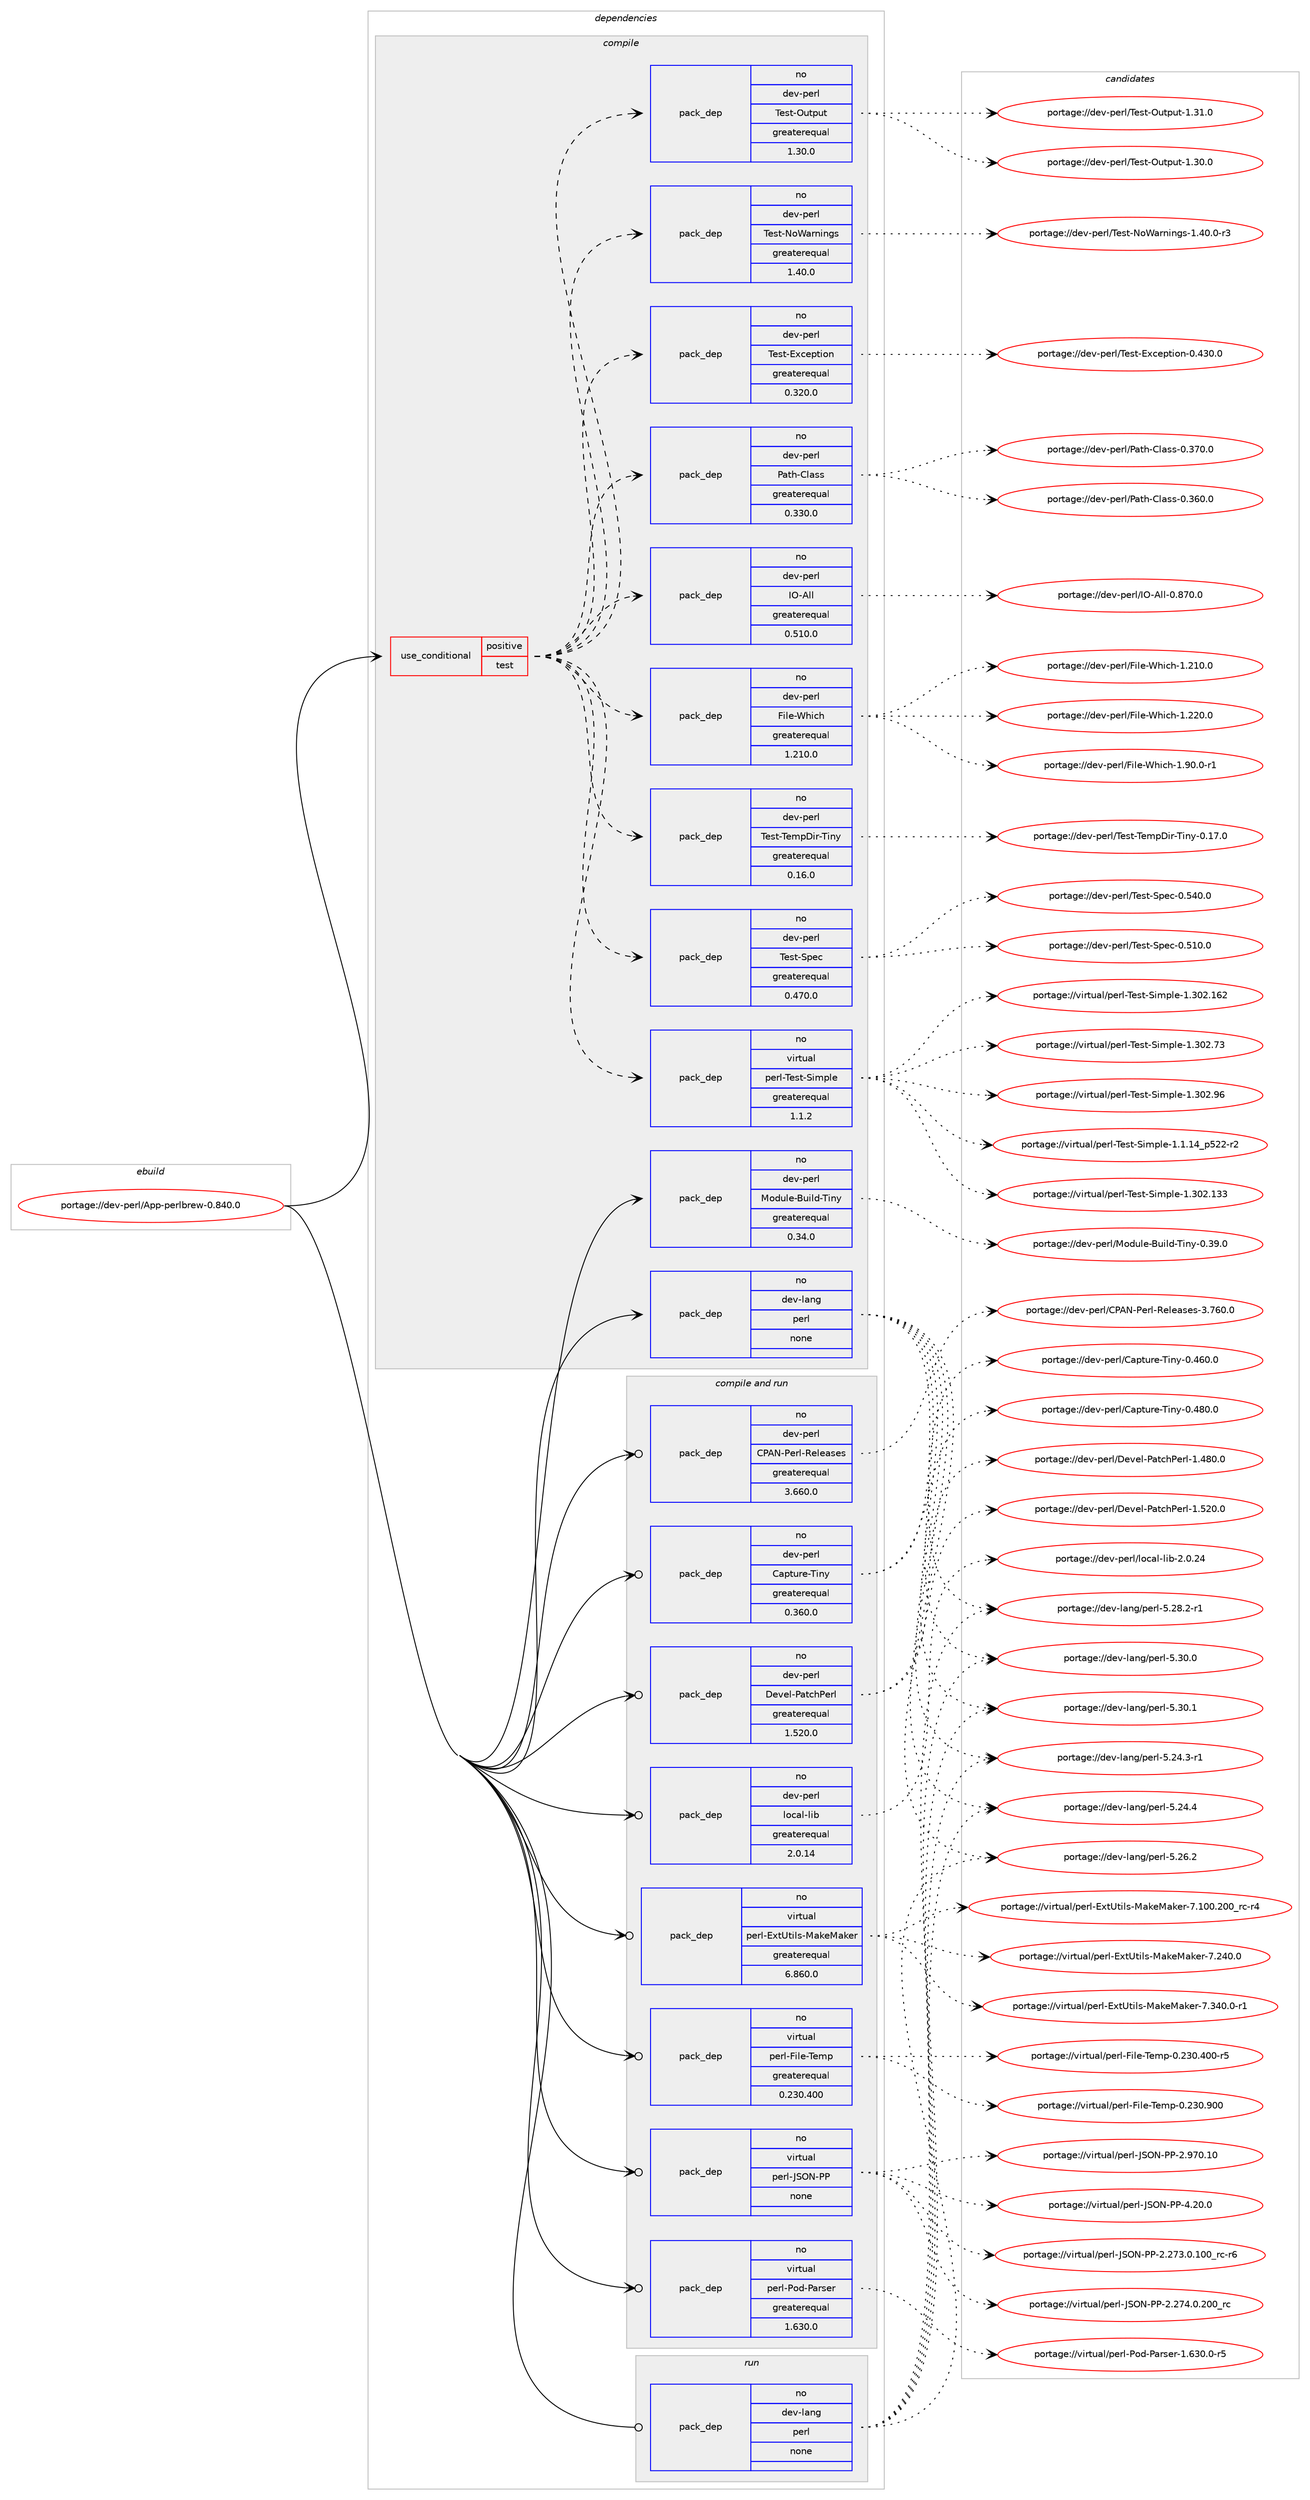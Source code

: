 digraph prolog {

# *************
# Graph options
# *************

newrank=true;
concentrate=true;
compound=true;
graph [rankdir=LR,fontname=Helvetica,fontsize=10,ranksep=1.5];#, ranksep=2.5, nodesep=0.2];
edge  [arrowhead=vee];
node  [fontname=Helvetica,fontsize=10];

# **********
# The ebuild
# **********

subgraph cluster_leftcol {
color=gray;
rank=same;
label=<<i>ebuild</i>>;
id [label="portage://dev-perl/App-perlbrew-0.840.0", color=red, width=4, href="../dev-perl/App-perlbrew-0.840.0.svg"];
}

# ****************
# The dependencies
# ****************

subgraph cluster_midcol {
color=gray;
label=<<i>dependencies</i>>;
subgraph cluster_compile {
fillcolor="#eeeeee";
style=filled;
label=<<i>compile</i>>;
subgraph cond22545 {
dependency108597 [label=<<TABLE BORDER="0" CELLBORDER="1" CELLSPACING="0" CELLPADDING="4"><TR><TD ROWSPAN="3" CELLPADDING="10">use_conditional</TD></TR><TR><TD>positive</TD></TR><TR><TD>test</TD></TR></TABLE>>, shape=none, color=red];
subgraph pack82886 {
dependency108598 [label=<<TABLE BORDER="0" CELLBORDER="1" CELLSPACING="0" CELLPADDING="4" WIDTH="220"><TR><TD ROWSPAN="6" CELLPADDING="30">pack_dep</TD></TR><TR><TD WIDTH="110">no</TD></TR><TR><TD>dev-perl</TD></TR><TR><TD>File-Which</TD></TR><TR><TD>greaterequal</TD></TR><TR><TD>1.210.0</TD></TR></TABLE>>, shape=none, color=blue];
}
dependency108597:e -> dependency108598:w [weight=20,style="dashed",arrowhead="vee"];
subgraph pack82887 {
dependency108599 [label=<<TABLE BORDER="0" CELLBORDER="1" CELLSPACING="0" CELLPADDING="4" WIDTH="220"><TR><TD ROWSPAN="6" CELLPADDING="30">pack_dep</TD></TR><TR><TD WIDTH="110">no</TD></TR><TR><TD>dev-perl</TD></TR><TR><TD>IO-All</TD></TR><TR><TD>greaterequal</TD></TR><TR><TD>0.510.0</TD></TR></TABLE>>, shape=none, color=blue];
}
dependency108597:e -> dependency108599:w [weight=20,style="dashed",arrowhead="vee"];
subgraph pack82888 {
dependency108600 [label=<<TABLE BORDER="0" CELLBORDER="1" CELLSPACING="0" CELLPADDING="4" WIDTH="220"><TR><TD ROWSPAN="6" CELLPADDING="30">pack_dep</TD></TR><TR><TD WIDTH="110">no</TD></TR><TR><TD>dev-perl</TD></TR><TR><TD>Path-Class</TD></TR><TR><TD>greaterequal</TD></TR><TR><TD>0.330.0</TD></TR></TABLE>>, shape=none, color=blue];
}
dependency108597:e -> dependency108600:w [weight=20,style="dashed",arrowhead="vee"];
subgraph pack82889 {
dependency108601 [label=<<TABLE BORDER="0" CELLBORDER="1" CELLSPACING="0" CELLPADDING="4" WIDTH="220"><TR><TD ROWSPAN="6" CELLPADDING="30">pack_dep</TD></TR><TR><TD WIDTH="110">no</TD></TR><TR><TD>dev-perl</TD></TR><TR><TD>Test-Exception</TD></TR><TR><TD>greaterequal</TD></TR><TR><TD>0.320.0</TD></TR></TABLE>>, shape=none, color=blue];
}
dependency108597:e -> dependency108601:w [weight=20,style="dashed",arrowhead="vee"];
subgraph pack82890 {
dependency108602 [label=<<TABLE BORDER="0" CELLBORDER="1" CELLSPACING="0" CELLPADDING="4" WIDTH="220"><TR><TD ROWSPAN="6" CELLPADDING="30">pack_dep</TD></TR><TR><TD WIDTH="110">no</TD></TR><TR><TD>dev-perl</TD></TR><TR><TD>Test-NoWarnings</TD></TR><TR><TD>greaterequal</TD></TR><TR><TD>1.40.0</TD></TR></TABLE>>, shape=none, color=blue];
}
dependency108597:e -> dependency108602:w [weight=20,style="dashed",arrowhead="vee"];
subgraph pack82891 {
dependency108603 [label=<<TABLE BORDER="0" CELLBORDER="1" CELLSPACING="0" CELLPADDING="4" WIDTH="220"><TR><TD ROWSPAN="6" CELLPADDING="30">pack_dep</TD></TR><TR><TD WIDTH="110">no</TD></TR><TR><TD>dev-perl</TD></TR><TR><TD>Test-Output</TD></TR><TR><TD>greaterequal</TD></TR><TR><TD>1.30.0</TD></TR></TABLE>>, shape=none, color=blue];
}
dependency108597:e -> dependency108603:w [weight=20,style="dashed",arrowhead="vee"];
subgraph pack82892 {
dependency108604 [label=<<TABLE BORDER="0" CELLBORDER="1" CELLSPACING="0" CELLPADDING="4" WIDTH="220"><TR><TD ROWSPAN="6" CELLPADDING="30">pack_dep</TD></TR><TR><TD WIDTH="110">no</TD></TR><TR><TD>virtual</TD></TR><TR><TD>perl-Test-Simple</TD></TR><TR><TD>greaterequal</TD></TR><TR><TD>1.1.2</TD></TR></TABLE>>, shape=none, color=blue];
}
dependency108597:e -> dependency108604:w [weight=20,style="dashed",arrowhead="vee"];
subgraph pack82893 {
dependency108605 [label=<<TABLE BORDER="0" CELLBORDER="1" CELLSPACING="0" CELLPADDING="4" WIDTH="220"><TR><TD ROWSPAN="6" CELLPADDING="30">pack_dep</TD></TR><TR><TD WIDTH="110">no</TD></TR><TR><TD>dev-perl</TD></TR><TR><TD>Test-Spec</TD></TR><TR><TD>greaterequal</TD></TR><TR><TD>0.470.0</TD></TR></TABLE>>, shape=none, color=blue];
}
dependency108597:e -> dependency108605:w [weight=20,style="dashed",arrowhead="vee"];
subgraph pack82894 {
dependency108606 [label=<<TABLE BORDER="0" CELLBORDER="1" CELLSPACING="0" CELLPADDING="4" WIDTH="220"><TR><TD ROWSPAN="6" CELLPADDING="30">pack_dep</TD></TR><TR><TD WIDTH="110">no</TD></TR><TR><TD>dev-perl</TD></TR><TR><TD>Test-TempDir-Tiny</TD></TR><TR><TD>greaterequal</TD></TR><TR><TD>0.16.0</TD></TR></TABLE>>, shape=none, color=blue];
}
dependency108597:e -> dependency108606:w [weight=20,style="dashed",arrowhead="vee"];
}
id:e -> dependency108597:w [weight=20,style="solid",arrowhead="vee"];
subgraph pack82895 {
dependency108607 [label=<<TABLE BORDER="0" CELLBORDER="1" CELLSPACING="0" CELLPADDING="4" WIDTH="220"><TR><TD ROWSPAN="6" CELLPADDING="30">pack_dep</TD></TR><TR><TD WIDTH="110">no</TD></TR><TR><TD>dev-lang</TD></TR><TR><TD>perl</TD></TR><TR><TD>none</TD></TR><TR><TD></TD></TR></TABLE>>, shape=none, color=blue];
}
id:e -> dependency108607:w [weight=20,style="solid",arrowhead="vee"];
subgraph pack82896 {
dependency108608 [label=<<TABLE BORDER="0" CELLBORDER="1" CELLSPACING="0" CELLPADDING="4" WIDTH="220"><TR><TD ROWSPAN="6" CELLPADDING="30">pack_dep</TD></TR><TR><TD WIDTH="110">no</TD></TR><TR><TD>dev-perl</TD></TR><TR><TD>Module-Build-Tiny</TD></TR><TR><TD>greaterequal</TD></TR><TR><TD>0.34.0</TD></TR></TABLE>>, shape=none, color=blue];
}
id:e -> dependency108608:w [weight=20,style="solid",arrowhead="vee"];
}
subgraph cluster_compileandrun {
fillcolor="#eeeeee";
style=filled;
label=<<i>compile and run</i>>;
subgraph pack82897 {
dependency108609 [label=<<TABLE BORDER="0" CELLBORDER="1" CELLSPACING="0" CELLPADDING="4" WIDTH="220"><TR><TD ROWSPAN="6" CELLPADDING="30">pack_dep</TD></TR><TR><TD WIDTH="110">no</TD></TR><TR><TD>dev-perl</TD></TR><TR><TD>CPAN-Perl-Releases</TD></TR><TR><TD>greaterequal</TD></TR><TR><TD>3.660.0</TD></TR></TABLE>>, shape=none, color=blue];
}
id:e -> dependency108609:w [weight=20,style="solid",arrowhead="odotvee"];
subgraph pack82898 {
dependency108610 [label=<<TABLE BORDER="0" CELLBORDER="1" CELLSPACING="0" CELLPADDING="4" WIDTH="220"><TR><TD ROWSPAN="6" CELLPADDING="30">pack_dep</TD></TR><TR><TD WIDTH="110">no</TD></TR><TR><TD>dev-perl</TD></TR><TR><TD>Capture-Tiny</TD></TR><TR><TD>greaterequal</TD></TR><TR><TD>0.360.0</TD></TR></TABLE>>, shape=none, color=blue];
}
id:e -> dependency108610:w [weight=20,style="solid",arrowhead="odotvee"];
subgraph pack82899 {
dependency108611 [label=<<TABLE BORDER="0" CELLBORDER="1" CELLSPACING="0" CELLPADDING="4" WIDTH="220"><TR><TD ROWSPAN="6" CELLPADDING="30">pack_dep</TD></TR><TR><TD WIDTH="110">no</TD></TR><TR><TD>dev-perl</TD></TR><TR><TD>Devel-PatchPerl</TD></TR><TR><TD>greaterequal</TD></TR><TR><TD>1.520.0</TD></TR></TABLE>>, shape=none, color=blue];
}
id:e -> dependency108611:w [weight=20,style="solid",arrowhead="odotvee"];
subgraph pack82900 {
dependency108612 [label=<<TABLE BORDER="0" CELLBORDER="1" CELLSPACING="0" CELLPADDING="4" WIDTH="220"><TR><TD ROWSPAN="6" CELLPADDING="30">pack_dep</TD></TR><TR><TD WIDTH="110">no</TD></TR><TR><TD>dev-perl</TD></TR><TR><TD>local-lib</TD></TR><TR><TD>greaterequal</TD></TR><TR><TD>2.0.14</TD></TR></TABLE>>, shape=none, color=blue];
}
id:e -> dependency108612:w [weight=20,style="solid",arrowhead="odotvee"];
subgraph pack82901 {
dependency108613 [label=<<TABLE BORDER="0" CELLBORDER="1" CELLSPACING="0" CELLPADDING="4" WIDTH="220"><TR><TD ROWSPAN="6" CELLPADDING="30">pack_dep</TD></TR><TR><TD WIDTH="110">no</TD></TR><TR><TD>virtual</TD></TR><TR><TD>perl-ExtUtils-MakeMaker</TD></TR><TR><TD>greaterequal</TD></TR><TR><TD>6.860.0</TD></TR></TABLE>>, shape=none, color=blue];
}
id:e -> dependency108613:w [weight=20,style="solid",arrowhead="odotvee"];
subgraph pack82902 {
dependency108614 [label=<<TABLE BORDER="0" CELLBORDER="1" CELLSPACING="0" CELLPADDING="4" WIDTH="220"><TR><TD ROWSPAN="6" CELLPADDING="30">pack_dep</TD></TR><TR><TD WIDTH="110">no</TD></TR><TR><TD>virtual</TD></TR><TR><TD>perl-File-Temp</TD></TR><TR><TD>greaterequal</TD></TR><TR><TD>0.230.400</TD></TR></TABLE>>, shape=none, color=blue];
}
id:e -> dependency108614:w [weight=20,style="solid",arrowhead="odotvee"];
subgraph pack82903 {
dependency108615 [label=<<TABLE BORDER="0" CELLBORDER="1" CELLSPACING="0" CELLPADDING="4" WIDTH="220"><TR><TD ROWSPAN="6" CELLPADDING="30">pack_dep</TD></TR><TR><TD WIDTH="110">no</TD></TR><TR><TD>virtual</TD></TR><TR><TD>perl-JSON-PP</TD></TR><TR><TD>none</TD></TR><TR><TD></TD></TR></TABLE>>, shape=none, color=blue];
}
id:e -> dependency108615:w [weight=20,style="solid",arrowhead="odotvee"];
subgraph pack82904 {
dependency108616 [label=<<TABLE BORDER="0" CELLBORDER="1" CELLSPACING="0" CELLPADDING="4" WIDTH="220"><TR><TD ROWSPAN="6" CELLPADDING="30">pack_dep</TD></TR><TR><TD WIDTH="110">no</TD></TR><TR><TD>virtual</TD></TR><TR><TD>perl-Pod-Parser</TD></TR><TR><TD>greaterequal</TD></TR><TR><TD>1.630.0</TD></TR></TABLE>>, shape=none, color=blue];
}
id:e -> dependency108616:w [weight=20,style="solid",arrowhead="odotvee"];
}
subgraph cluster_run {
fillcolor="#eeeeee";
style=filled;
label=<<i>run</i>>;
subgraph pack82905 {
dependency108617 [label=<<TABLE BORDER="0" CELLBORDER="1" CELLSPACING="0" CELLPADDING="4" WIDTH="220"><TR><TD ROWSPAN="6" CELLPADDING="30">pack_dep</TD></TR><TR><TD WIDTH="110">no</TD></TR><TR><TD>dev-lang</TD></TR><TR><TD>perl</TD></TR><TR><TD>none</TD></TR><TR><TD></TD></TR></TABLE>>, shape=none, color=blue];
}
id:e -> dependency108617:w [weight=20,style="solid",arrowhead="odot"];
}
}

# **************
# The candidates
# **************

subgraph cluster_choices {
rank=same;
color=gray;
label=<<i>candidates</i>>;

subgraph choice82886 {
color=black;
nodesep=1;
choiceportage1001011184511210111410847701051081014587104105991044549465049484648 [label="portage://dev-perl/File-Which-1.210.0", color=red, width=4,href="../dev-perl/File-Which-1.210.0.svg"];
choiceportage1001011184511210111410847701051081014587104105991044549465050484648 [label="portage://dev-perl/File-Which-1.220.0", color=red, width=4,href="../dev-perl/File-Which-1.220.0.svg"];
choiceportage100101118451121011141084770105108101458710410599104454946574846484511449 [label="portage://dev-perl/File-Which-1.90.0-r1", color=red, width=4,href="../dev-perl/File-Which-1.90.0-r1.svg"];
dependency108598:e -> choiceportage1001011184511210111410847701051081014587104105991044549465049484648:w [style=dotted,weight="100"];
dependency108598:e -> choiceportage1001011184511210111410847701051081014587104105991044549465050484648:w [style=dotted,weight="100"];
dependency108598:e -> choiceportage100101118451121011141084770105108101458710410599104454946574846484511449:w [style=dotted,weight="100"];
}
subgraph choice82887 {
color=black;
nodesep=1;
choiceportage1001011184511210111410847737945651081084548465655484648 [label="portage://dev-perl/IO-All-0.870.0", color=red, width=4,href="../dev-perl/IO-All-0.870.0.svg"];
dependency108599:e -> choiceportage1001011184511210111410847737945651081084548465655484648:w [style=dotted,weight="100"];
}
subgraph choice82888 {
color=black;
nodesep=1;
choiceportage100101118451121011141084780971161044567108971151154548465154484648 [label="portage://dev-perl/Path-Class-0.360.0", color=red, width=4,href="../dev-perl/Path-Class-0.360.0.svg"];
choiceportage100101118451121011141084780971161044567108971151154548465155484648 [label="portage://dev-perl/Path-Class-0.370.0", color=red, width=4,href="../dev-perl/Path-Class-0.370.0.svg"];
dependency108600:e -> choiceportage100101118451121011141084780971161044567108971151154548465154484648:w [style=dotted,weight="100"];
dependency108600:e -> choiceportage100101118451121011141084780971161044567108971151154548465155484648:w [style=dotted,weight="100"];
}
subgraph choice82889 {
color=black;
nodesep=1;
choiceportage1001011184511210111410847841011151164569120991011121161051111104548465251484648 [label="portage://dev-perl/Test-Exception-0.430.0", color=red, width=4,href="../dev-perl/Test-Exception-0.430.0.svg"];
dependency108601:e -> choiceportage1001011184511210111410847841011151164569120991011121161051111104548465251484648:w [style=dotted,weight="100"];
}
subgraph choice82890 {
color=black;
nodesep=1;
choiceportage10010111845112101114108478410111511645781118797114110105110103115454946524846484511451 [label="portage://dev-perl/Test-NoWarnings-1.40.0-r3", color=red, width=4,href="../dev-perl/Test-NoWarnings-1.40.0-r3.svg"];
dependency108602:e -> choiceportage10010111845112101114108478410111511645781118797114110105110103115454946524846484511451:w [style=dotted,weight="100"];
}
subgraph choice82891 {
color=black;
nodesep=1;
choiceportage100101118451121011141084784101115116457911711611211711645494651484648 [label="portage://dev-perl/Test-Output-1.30.0", color=red, width=4,href="../dev-perl/Test-Output-1.30.0.svg"];
choiceportage100101118451121011141084784101115116457911711611211711645494651494648 [label="portage://dev-perl/Test-Output-1.31.0", color=red, width=4,href="../dev-perl/Test-Output-1.31.0.svg"];
dependency108603:e -> choiceportage100101118451121011141084784101115116457911711611211711645494651484648:w [style=dotted,weight="100"];
dependency108603:e -> choiceportage100101118451121011141084784101115116457911711611211711645494651494648:w [style=dotted,weight="100"];
}
subgraph choice82892 {
color=black;
nodesep=1;
choiceportage11810511411611797108471121011141084584101115116458310510911210810145494649464952951125350504511450 [label="portage://virtual/perl-Test-Simple-1.1.14_p522-r2", color=red, width=4,href="../virtual/perl-Test-Simple-1.1.14_p522-r2.svg"];
choiceportage11810511411611797108471121011141084584101115116458310510911210810145494651485046495151 [label="portage://virtual/perl-Test-Simple-1.302.133", color=red, width=4,href="../virtual/perl-Test-Simple-1.302.133.svg"];
choiceportage11810511411611797108471121011141084584101115116458310510911210810145494651485046495450 [label="portage://virtual/perl-Test-Simple-1.302.162", color=red, width=4,href="../virtual/perl-Test-Simple-1.302.162.svg"];
choiceportage118105114116117971084711210111410845841011151164583105109112108101454946514850465551 [label="portage://virtual/perl-Test-Simple-1.302.73", color=red, width=4,href="../virtual/perl-Test-Simple-1.302.73.svg"];
choiceportage118105114116117971084711210111410845841011151164583105109112108101454946514850465754 [label="portage://virtual/perl-Test-Simple-1.302.96", color=red, width=4,href="../virtual/perl-Test-Simple-1.302.96.svg"];
dependency108604:e -> choiceportage11810511411611797108471121011141084584101115116458310510911210810145494649464952951125350504511450:w [style=dotted,weight="100"];
dependency108604:e -> choiceportage11810511411611797108471121011141084584101115116458310510911210810145494651485046495151:w [style=dotted,weight="100"];
dependency108604:e -> choiceportage11810511411611797108471121011141084584101115116458310510911210810145494651485046495450:w [style=dotted,weight="100"];
dependency108604:e -> choiceportage118105114116117971084711210111410845841011151164583105109112108101454946514850465551:w [style=dotted,weight="100"];
dependency108604:e -> choiceportage118105114116117971084711210111410845841011151164583105109112108101454946514850465754:w [style=dotted,weight="100"];
}
subgraph choice82893 {
color=black;
nodesep=1;
choiceportage1001011184511210111410847841011151164583112101994548465349484648 [label="portage://dev-perl/Test-Spec-0.510.0", color=red, width=4,href="../dev-perl/Test-Spec-0.510.0.svg"];
choiceportage1001011184511210111410847841011151164583112101994548465352484648 [label="portage://dev-perl/Test-Spec-0.540.0", color=red, width=4,href="../dev-perl/Test-Spec-0.540.0.svg"];
dependency108605:e -> choiceportage1001011184511210111410847841011151164583112101994548465349484648:w [style=dotted,weight="100"];
dependency108605:e -> choiceportage1001011184511210111410847841011151164583112101994548465352484648:w [style=dotted,weight="100"];
}
subgraph choice82894 {
color=black;
nodesep=1;
choiceportage100101118451121011141084784101115116458410110911268105114458410511012145484649554648 [label="portage://dev-perl/Test-TempDir-Tiny-0.17.0", color=red, width=4,href="../dev-perl/Test-TempDir-Tiny-0.17.0.svg"];
dependency108606:e -> choiceportage100101118451121011141084784101115116458410110911268105114458410511012145484649554648:w [style=dotted,weight="100"];
}
subgraph choice82895 {
color=black;
nodesep=1;
choiceportage100101118451089711010347112101114108455346505246514511449 [label="portage://dev-lang/perl-5.24.3-r1", color=red, width=4,href="../dev-lang/perl-5.24.3-r1.svg"];
choiceportage10010111845108971101034711210111410845534650524652 [label="portage://dev-lang/perl-5.24.4", color=red, width=4,href="../dev-lang/perl-5.24.4.svg"];
choiceportage10010111845108971101034711210111410845534650544650 [label="portage://dev-lang/perl-5.26.2", color=red, width=4,href="../dev-lang/perl-5.26.2.svg"];
choiceportage100101118451089711010347112101114108455346505646504511449 [label="portage://dev-lang/perl-5.28.2-r1", color=red, width=4,href="../dev-lang/perl-5.28.2-r1.svg"];
choiceportage10010111845108971101034711210111410845534651484648 [label="portage://dev-lang/perl-5.30.0", color=red, width=4,href="../dev-lang/perl-5.30.0.svg"];
choiceportage10010111845108971101034711210111410845534651484649 [label="portage://dev-lang/perl-5.30.1", color=red, width=4,href="../dev-lang/perl-5.30.1.svg"];
dependency108607:e -> choiceportage100101118451089711010347112101114108455346505246514511449:w [style=dotted,weight="100"];
dependency108607:e -> choiceportage10010111845108971101034711210111410845534650524652:w [style=dotted,weight="100"];
dependency108607:e -> choiceportage10010111845108971101034711210111410845534650544650:w [style=dotted,weight="100"];
dependency108607:e -> choiceportage100101118451089711010347112101114108455346505646504511449:w [style=dotted,weight="100"];
dependency108607:e -> choiceportage10010111845108971101034711210111410845534651484648:w [style=dotted,weight="100"];
dependency108607:e -> choiceportage10010111845108971101034711210111410845534651484649:w [style=dotted,weight="100"];
}
subgraph choice82896 {
color=black;
nodesep=1;
choiceportage1001011184511210111410847771111001171081014566117105108100458410511012145484651574648 [label="portage://dev-perl/Module-Build-Tiny-0.39.0", color=red, width=4,href="../dev-perl/Module-Build-Tiny-0.39.0.svg"];
dependency108608:e -> choiceportage1001011184511210111410847771111001171081014566117105108100458410511012145484651574648:w [style=dotted,weight="100"];
}
subgraph choice82897 {
color=black;
nodesep=1;
choiceportage10010111845112101114108476780657845801011141084582101108101971151011154551465554484648 [label="portage://dev-perl/CPAN-Perl-Releases-3.760.0", color=red, width=4,href="../dev-perl/CPAN-Perl-Releases-3.760.0.svg"];
dependency108609:e -> choiceportage10010111845112101114108476780657845801011141084582101108101971151011154551465554484648:w [style=dotted,weight="100"];
}
subgraph choice82898 {
color=black;
nodesep=1;
choiceportage1001011184511210111410847679711211611711410145841051101214548465254484648 [label="portage://dev-perl/Capture-Tiny-0.460.0", color=red, width=4,href="../dev-perl/Capture-Tiny-0.460.0.svg"];
choiceportage1001011184511210111410847679711211611711410145841051101214548465256484648 [label="portage://dev-perl/Capture-Tiny-0.480.0", color=red, width=4,href="../dev-perl/Capture-Tiny-0.480.0.svg"];
dependency108610:e -> choiceportage1001011184511210111410847679711211611711410145841051101214548465254484648:w [style=dotted,weight="100"];
dependency108610:e -> choiceportage1001011184511210111410847679711211611711410145841051101214548465256484648:w [style=dotted,weight="100"];
}
subgraph choice82899 {
color=black;
nodesep=1;
choiceportage10010111845112101114108476810111810110845809711699104801011141084549465256484648 [label="portage://dev-perl/Devel-PatchPerl-1.480.0", color=red, width=4,href="../dev-perl/Devel-PatchPerl-1.480.0.svg"];
choiceportage10010111845112101114108476810111810110845809711699104801011141084549465350484648 [label="portage://dev-perl/Devel-PatchPerl-1.520.0", color=red, width=4,href="../dev-perl/Devel-PatchPerl-1.520.0.svg"];
dependency108611:e -> choiceportage10010111845112101114108476810111810110845809711699104801011141084549465256484648:w [style=dotted,weight="100"];
dependency108611:e -> choiceportage10010111845112101114108476810111810110845809711699104801011141084549465350484648:w [style=dotted,weight="100"];
}
subgraph choice82900 {
color=black;
nodesep=1;
choiceportage10010111845112101114108471081119997108451081059845504648465052 [label="portage://dev-perl/local-lib-2.0.24", color=red, width=4,href="../dev-perl/local-lib-2.0.24.svg"];
dependency108612:e -> choiceportage10010111845112101114108471081119997108451081059845504648465052:w [style=dotted,weight="100"];
}
subgraph choice82901 {
color=black;
nodesep=1;
choiceportage118105114116117971084711210111410845691201168511610510811545779710710177971071011144555464948484650484895114994511452 [label="portage://virtual/perl-ExtUtils-MakeMaker-7.100.200_rc-r4", color=red, width=4,href="../virtual/perl-ExtUtils-MakeMaker-7.100.200_rc-r4.svg"];
choiceportage118105114116117971084711210111410845691201168511610510811545779710710177971071011144555465052484648 [label="portage://virtual/perl-ExtUtils-MakeMaker-7.240.0", color=red, width=4,href="../virtual/perl-ExtUtils-MakeMaker-7.240.0.svg"];
choiceportage1181051141161179710847112101114108456912011685116105108115457797107101779710710111445554651524846484511449 [label="portage://virtual/perl-ExtUtils-MakeMaker-7.340.0-r1", color=red, width=4,href="../virtual/perl-ExtUtils-MakeMaker-7.340.0-r1.svg"];
dependency108613:e -> choiceportage118105114116117971084711210111410845691201168511610510811545779710710177971071011144555464948484650484895114994511452:w [style=dotted,weight="100"];
dependency108613:e -> choiceportage118105114116117971084711210111410845691201168511610510811545779710710177971071011144555465052484648:w [style=dotted,weight="100"];
dependency108613:e -> choiceportage1181051141161179710847112101114108456912011685116105108115457797107101779710710111445554651524846484511449:w [style=dotted,weight="100"];
}
subgraph choice82902 {
color=black;
nodesep=1;
choiceportage118105114116117971084711210111410845701051081014584101109112454846505148465248484511453 [label="portage://virtual/perl-File-Temp-0.230.400-r5", color=red, width=4,href="../virtual/perl-File-Temp-0.230.400-r5.svg"];
choiceportage11810511411611797108471121011141084570105108101458410110911245484650514846574848 [label="portage://virtual/perl-File-Temp-0.230.900", color=red, width=4,href="../virtual/perl-File-Temp-0.230.900.svg"];
dependency108614:e -> choiceportage118105114116117971084711210111410845701051081014584101109112454846505148465248484511453:w [style=dotted,weight="100"];
dependency108614:e -> choiceportage11810511411611797108471121011141084570105108101458410110911245484650514846574848:w [style=dotted,weight="100"];
}
subgraph choice82903 {
color=black;
nodesep=1;
choiceportage1181051141161179710847112101114108457483797845808045504650555146484649484895114994511454 [label="portage://virtual/perl-JSON-PP-2.273.0.100_rc-r6", color=red, width=4,href="../virtual/perl-JSON-PP-2.273.0.100_rc-r6.svg"];
choiceportage118105114116117971084711210111410845748379784580804550465055524648465048489511499 [label="portage://virtual/perl-JSON-PP-2.274.0.200_rc", color=red, width=4,href="../virtual/perl-JSON-PP-2.274.0.200_rc.svg"];
choiceportage11810511411611797108471121011141084574837978458080455046575548464948 [label="portage://virtual/perl-JSON-PP-2.970.10", color=red, width=4,href="../virtual/perl-JSON-PP-2.970.10.svg"];
choiceportage1181051141161179710847112101114108457483797845808045524650484648 [label="portage://virtual/perl-JSON-PP-4.20.0", color=red, width=4,href="../virtual/perl-JSON-PP-4.20.0.svg"];
dependency108615:e -> choiceportage1181051141161179710847112101114108457483797845808045504650555146484649484895114994511454:w [style=dotted,weight="100"];
dependency108615:e -> choiceportage118105114116117971084711210111410845748379784580804550465055524648465048489511499:w [style=dotted,weight="100"];
dependency108615:e -> choiceportage11810511411611797108471121011141084574837978458080455046575548464948:w [style=dotted,weight="100"];
dependency108615:e -> choiceportage1181051141161179710847112101114108457483797845808045524650484648:w [style=dotted,weight="100"];
}
subgraph choice82904 {
color=black;
nodesep=1;
choiceportage1181051141161179710847112101114108458011110045809711411510111445494654514846484511453 [label="portage://virtual/perl-Pod-Parser-1.630.0-r5", color=red, width=4,href="../virtual/perl-Pod-Parser-1.630.0-r5.svg"];
dependency108616:e -> choiceportage1181051141161179710847112101114108458011110045809711411510111445494654514846484511453:w [style=dotted,weight="100"];
}
subgraph choice82905 {
color=black;
nodesep=1;
choiceportage100101118451089711010347112101114108455346505246514511449 [label="portage://dev-lang/perl-5.24.3-r1", color=red, width=4,href="../dev-lang/perl-5.24.3-r1.svg"];
choiceportage10010111845108971101034711210111410845534650524652 [label="portage://dev-lang/perl-5.24.4", color=red, width=4,href="../dev-lang/perl-5.24.4.svg"];
choiceportage10010111845108971101034711210111410845534650544650 [label="portage://dev-lang/perl-5.26.2", color=red, width=4,href="../dev-lang/perl-5.26.2.svg"];
choiceportage100101118451089711010347112101114108455346505646504511449 [label="portage://dev-lang/perl-5.28.2-r1", color=red, width=4,href="../dev-lang/perl-5.28.2-r1.svg"];
choiceportage10010111845108971101034711210111410845534651484648 [label="portage://dev-lang/perl-5.30.0", color=red, width=4,href="../dev-lang/perl-5.30.0.svg"];
choiceportage10010111845108971101034711210111410845534651484649 [label="portage://dev-lang/perl-5.30.1", color=red, width=4,href="../dev-lang/perl-5.30.1.svg"];
dependency108617:e -> choiceportage100101118451089711010347112101114108455346505246514511449:w [style=dotted,weight="100"];
dependency108617:e -> choiceportage10010111845108971101034711210111410845534650524652:w [style=dotted,weight="100"];
dependency108617:e -> choiceportage10010111845108971101034711210111410845534650544650:w [style=dotted,weight="100"];
dependency108617:e -> choiceportage100101118451089711010347112101114108455346505646504511449:w [style=dotted,weight="100"];
dependency108617:e -> choiceportage10010111845108971101034711210111410845534651484648:w [style=dotted,weight="100"];
dependency108617:e -> choiceportage10010111845108971101034711210111410845534651484649:w [style=dotted,weight="100"];
}
}

}
